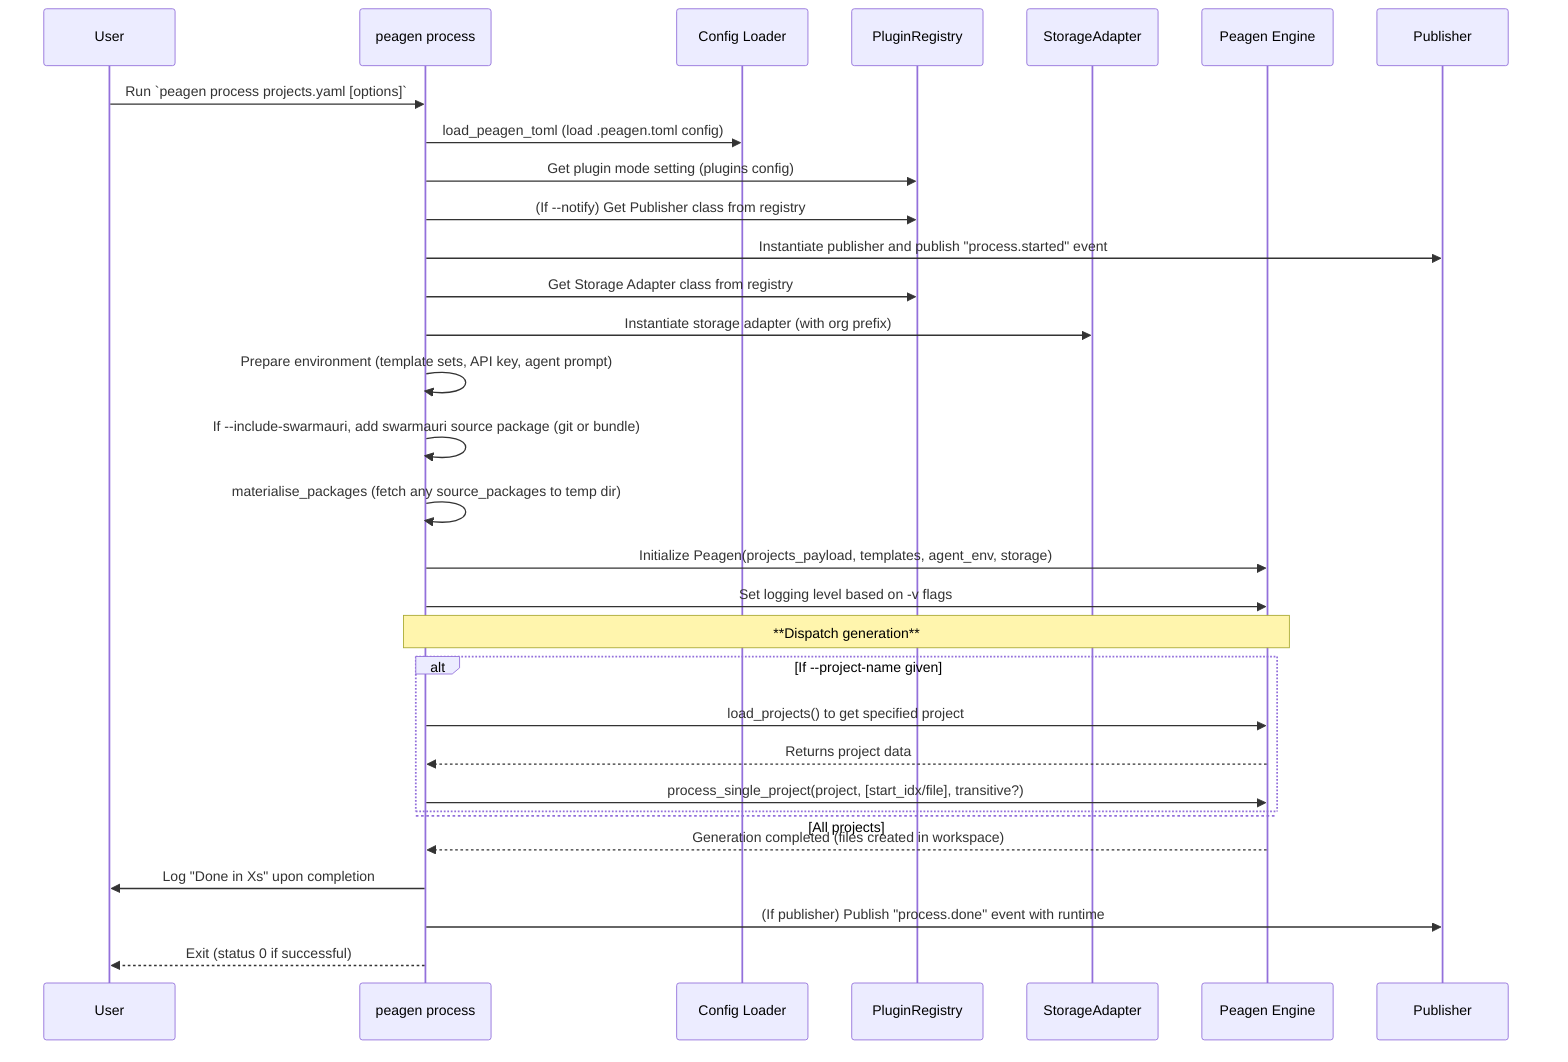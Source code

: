 sequenceDiagram
    participant User
    participant CLI as peagen process
    participant Config as Config Loader
    participant Reg as PluginRegistry
    participant Store as StorageAdapter
    participant Peagen as Peagen Engine
    participant Pub as Publisher
    User ->> CLI: Run `peagen process projects.yaml [options]`
    CLI ->> Config: load_peagen_toml (load .peagen.toml config)
    CLI ->> Reg: Get plugin mode setting (plugins config)
    CLI ->> Reg: (If --notify) Get Publisher class from registry
    CLI ->> Pub: Instantiate publisher and publish "process.started" event
    CLI ->> Reg: Get Storage Adapter class from registry
    CLI ->> Store: Instantiate storage adapter (with org prefix)
    CLI ->> CLI: Prepare environment (template sets, API key, agent prompt)
    CLI ->> CLI: If --include-swarmauri, add swarmauri source package (git or bundle)
    CLI ->> CLI: materialise_packages (fetch any source_packages to temp dir)
    CLI ->> Peagen: Initialize Peagen(projects_payload, templates, agent_env, storage)
    CLI ->> Peagen: Set logging level based on -v flags
    note over CLI,Peagen: **Dispatch generation**
    alt If --project-name given
        CLI ->> Peagen: load_projects() to get specified project
        Peagen -->> CLI: Returns project data
        CLI ->> Peagen: process_single_project(project, [start_idx/file], transitive?)
    else All projects
    end
    Peagen -->> CLI: Generation completed (files created in workspace)
    CLI ->> User: Log "Done in Xs" upon completion
    CLI ->> Pub: (If publisher) Publish "process.done" event with runtime
    CLI -->> User: Exit (status 0 if successful)